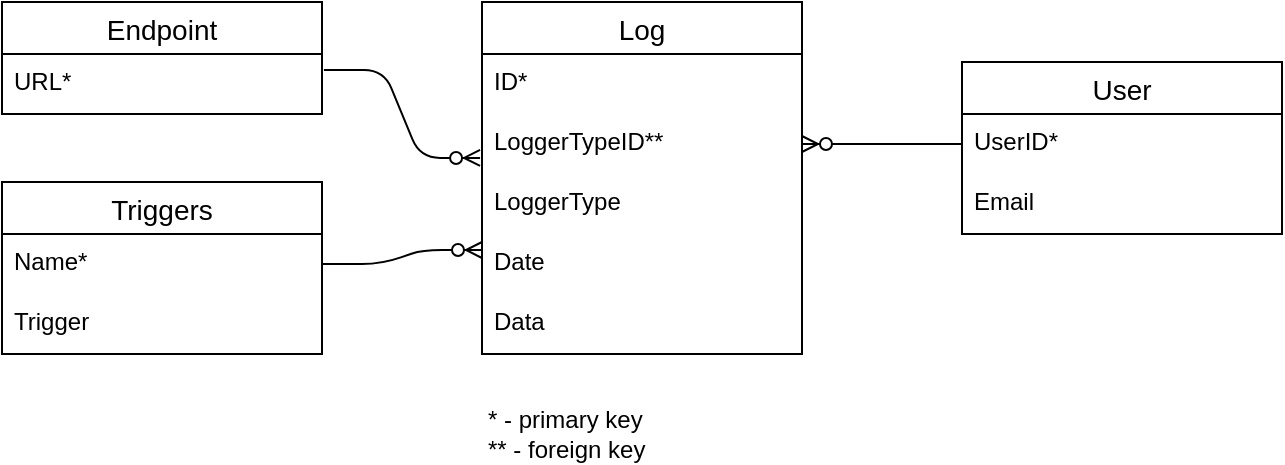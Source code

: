 <mxfile version="14.4.4" type="device"><diagram id="R2lEEEUBdFMjLlhIrx00" name="Page-1"><mxGraphModel dx="946" dy="566" grid="1" gridSize="10" guides="1" tooltips="1" connect="1" arrows="1" fold="1" page="1" pageScale="1" pageWidth="850" pageHeight="1100" math="0" shadow="0" extFonts="Permanent Marker^https://fonts.googleapis.com/css?family=Permanent+Marker"><root><mxCell id="0"/><mxCell id="1" parent="0"/><mxCell id="r5O9AVirWONn5pX_u45N-1" value="User" style="swimlane;fontStyle=0;childLayout=stackLayout;horizontal=1;startSize=26;horizontalStack=0;resizeParent=1;resizeParentMax=0;resizeLast=0;collapsible=1;marginBottom=0;align=center;fontSize=14;" vertex="1" parent="1"><mxGeometry x="560" y="270" width="160" height="86" as="geometry"/></mxCell><mxCell id="r5O9AVirWONn5pX_u45N-2" value="UserID*" style="text;strokeColor=none;fillColor=none;spacingLeft=4;spacingRight=4;overflow=hidden;rotatable=0;points=[[0,0.5],[1,0.5]];portConstraint=eastwest;fontSize=12;" vertex="1" parent="r5O9AVirWONn5pX_u45N-1"><mxGeometry y="26" width="160" height="30" as="geometry"/></mxCell><mxCell id="r5O9AVirWONn5pX_u45N-3" value="Email" style="text;strokeColor=none;fillColor=none;spacingLeft=4;spacingRight=4;overflow=hidden;rotatable=0;points=[[0,0.5],[1,0.5]];portConstraint=eastwest;fontSize=12;" vertex="1" parent="r5O9AVirWONn5pX_u45N-1"><mxGeometry y="56" width="160" height="30" as="geometry"/></mxCell><mxCell id="r5O9AVirWONn5pX_u45N-5" value="Log" style="swimlane;fontStyle=0;childLayout=stackLayout;horizontal=1;startSize=26;horizontalStack=0;resizeParent=1;resizeParentMax=0;resizeLast=0;collapsible=1;marginBottom=0;align=center;fontSize=14;" vertex="1" parent="1"><mxGeometry x="320" y="240" width="160" height="176" as="geometry"/></mxCell><mxCell id="r5O9AVirWONn5pX_u45N-6" value="ID*" style="text;strokeColor=none;fillColor=none;spacingLeft=4;spacingRight=4;overflow=hidden;rotatable=0;points=[[0,0.5],[1,0.5]];portConstraint=eastwest;fontSize=12;" vertex="1" parent="r5O9AVirWONn5pX_u45N-5"><mxGeometry y="26" width="160" height="30" as="geometry"/></mxCell><mxCell id="r5O9AVirWONn5pX_u45N-28" value="LoggerTypeID**" style="text;strokeColor=none;fillColor=none;spacingLeft=4;spacingRight=4;overflow=hidden;rotatable=0;points=[[0,0.5],[1,0.5]];portConstraint=eastwest;fontSize=12;" vertex="1" parent="r5O9AVirWONn5pX_u45N-5"><mxGeometry y="56" width="160" height="30" as="geometry"/></mxCell><mxCell id="r5O9AVirWONn5pX_u45N-27" value="LoggerType" style="text;strokeColor=none;fillColor=none;spacingLeft=4;spacingRight=4;overflow=hidden;rotatable=0;points=[[0,0.5],[1,0.5]];portConstraint=eastwest;fontSize=12;" vertex="1" parent="r5O9AVirWONn5pX_u45N-5"><mxGeometry y="86" width="160" height="30" as="geometry"/></mxCell><mxCell id="r5O9AVirWONn5pX_u45N-7" value="Date" style="text;strokeColor=none;fillColor=none;spacingLeft=4;spacingRight=4;overflow=hidden;rotatable=0;points=[[0,0.5],[1,0.5]];portConstraint=eastwest;fontSize=12;" vertex="1" parent="r5O9AVirWONn5pX_u45N-5"><mxGeometry y="116" width="160" height="30" as="geometry"/></mxCell><mxCell id="r5O9AVirWONn5pX_u45N-42" value="" style="edgeStyle=entityRelationEdgeStyle;fontSize=12;html=1;endArrow=ERzeroToMany;endFill=1;exitX=1;exitY=0.5;exitDx=0;exitDy=0;" edge="1" parent="r5O9AVirWONn5pX_u45N-5" source="r5O9AVirWONn5pX_u45N-13"><mxGeometry width="100" height="100" relative="1" as="geometry"><mxPoint x="-100" y="224" as="sourcePoint"/><mxPoint y="124" as="targetPoint"/></mxGeometry></mxCell><mxCell id="r5O9AVirWONn5pX_u45N-8" value="Data" style="text;strokeColor=none;fillColor=none;spacingLeft=4;spacingRight=4;overflow=hidden;rotatable=0;points=[[0,0.5],[1,0.5]];portConstraint=eastwest;fontSize=12;" vertex="1" parent="r5O9AVirWONn5pX_u45N-5"><mxGeometry y="146" width="160" height="30" as="geometry"/></mxCell><mxCell id="r5O9AVirWONn5pX_u45N-11" value="Triggers" style="swimlane;fontStyle=0;childLayout=stackLayout;horizontal=1;startSize=26;horizontalStack=0;resizeParent=1;resizeParentMax=0;resizeLast=0;collapsible=1;marginBottom=0;align=center;fontSize=14;" vertex="1" parent="1"><mxGeometry x="80" y="330" width="160" height="86" as="geometry"/></mxCell><mxCell id="r5O9AVirWONn5pX_u45N-13" value="Name* " style="text;strokeColor=none;fillColor=none;spacingLeft=4;spacingRight=4;overflow=hidden;rotatable=0;points=[[0,0.5],[1,0.5]];portConstraint=eastwest;fontSize=12;" vertex="1" parent="r5O9AVirWONn5pX_u45N-11"><mxGeometry y="26" width="160" height="30" as="geometry"/></mxCell><mxCell id="r5O9AVirWONn5pX_u45N-14" value="Trigger" style="text;strokeColor=none;fillColor=none;spacingLeft=4;spacingRight=4;overflow=hidden;rotatable=0;points=[[0,0.5],[1,0.5]];portConstraint=eastwest;fontSize=12;" vertex="1" parent="r5O9AVirWONn5pX_u45N-11"><mxGeometry y="56" width="160" height="30" as="geometry"/></mxCell><mxCell id="r5O9AVirWONn5pX_u45N-29" value="Endpoint" style="swimlane;fontStyle=0;childLayout=stackLayout;horizontal=1;startSize=26;horizontalStack=0;resizeParent=1;resizeParentMax=0;resizeLast=0;collapsible=1;marginBottom=0;align=center;fontSize=14;" vertex="1" parent="1"><mxGeometry x="80" y="240" width="160" height="56" as="geometry"/></mxCell><mxCell id="r5O9AVirWONn5pX_u45N-31" value="URL*" style="text;strokeColor=none;fillColor=none;spacingLeft=4;spacingRight=4;overflow=hidden;rotatable=0;points=[[0,0.5],[1,0.5]];portConstraint=eastwest;fontSize=12;" vertex="1" parent="r5O9AVirWONn5pX_u45N-29"><mxGeometry y="26" width="160" height="30" as="geometry"/></mxCell><mxCell id="r5O9AVirWONn5pX_u45N-41" value="" style="edgeStyle=entityRelationEdgeStyle;fontSize=12;html=1;endArrow=ERzeroToMany;endFill=1;exitX=1.006;exitY=0.267;exitDx=0;exitDy=0;exitPerimeter=0;entryX=-0.006;entryY=0.733;entryDx=0;entryDy=0;entryPerimeter=0;" edge="1" parent="1" source="r5O9AVirWONn5pX_u45N-31" target="r5O9AVirWONn5pX_u45N-28"><mxGeometry width="100" height="100" relative="1" as="geometry"><mxPoint x="243.04" y="240.99" as="sourcePoint"/><mxPoint x="340" y="240" as="targetPoint"/></mxGeometry></mxCell><mxCell id="r5O9AVirWONn5pX_u45N-44" value="" style="edgeStyle=entityRelationEdgeStyle;fontSize=12;html=1;endArrow=ERzeroToMany;endFill=1;exitX=0;exitY=0.5;exitDx=0;exitDy=0;" edge="1" parent="1" source="r5O9AVirWONn5pX_u45N-2" target="r5O9AVirWONn5pX_u45N-28"><mxGeometry width="100" height="100" relative="1" as="geometry"><mxPoint x="370" y="370" as="sourcePoint"/><mxPoint x="470" y="270" as="targetPoint"/></mxGeometry></mxCell><mxCell id="r5O9AVirWONn5pX_u45N-45" value="* - primary key&lt;br&gt;** - foreign key" style="text;html=1;strokeColor=none;fillColor=none;align=left;verticalAlign=middle;whiteSpace=wrap;rounded=0;" vertex="1" parent="1"><mxGeometry x="321" y="446" width="110" height="20" as="geometry"/></mxCell></root></mxGraphModel></diagram></mxfile>